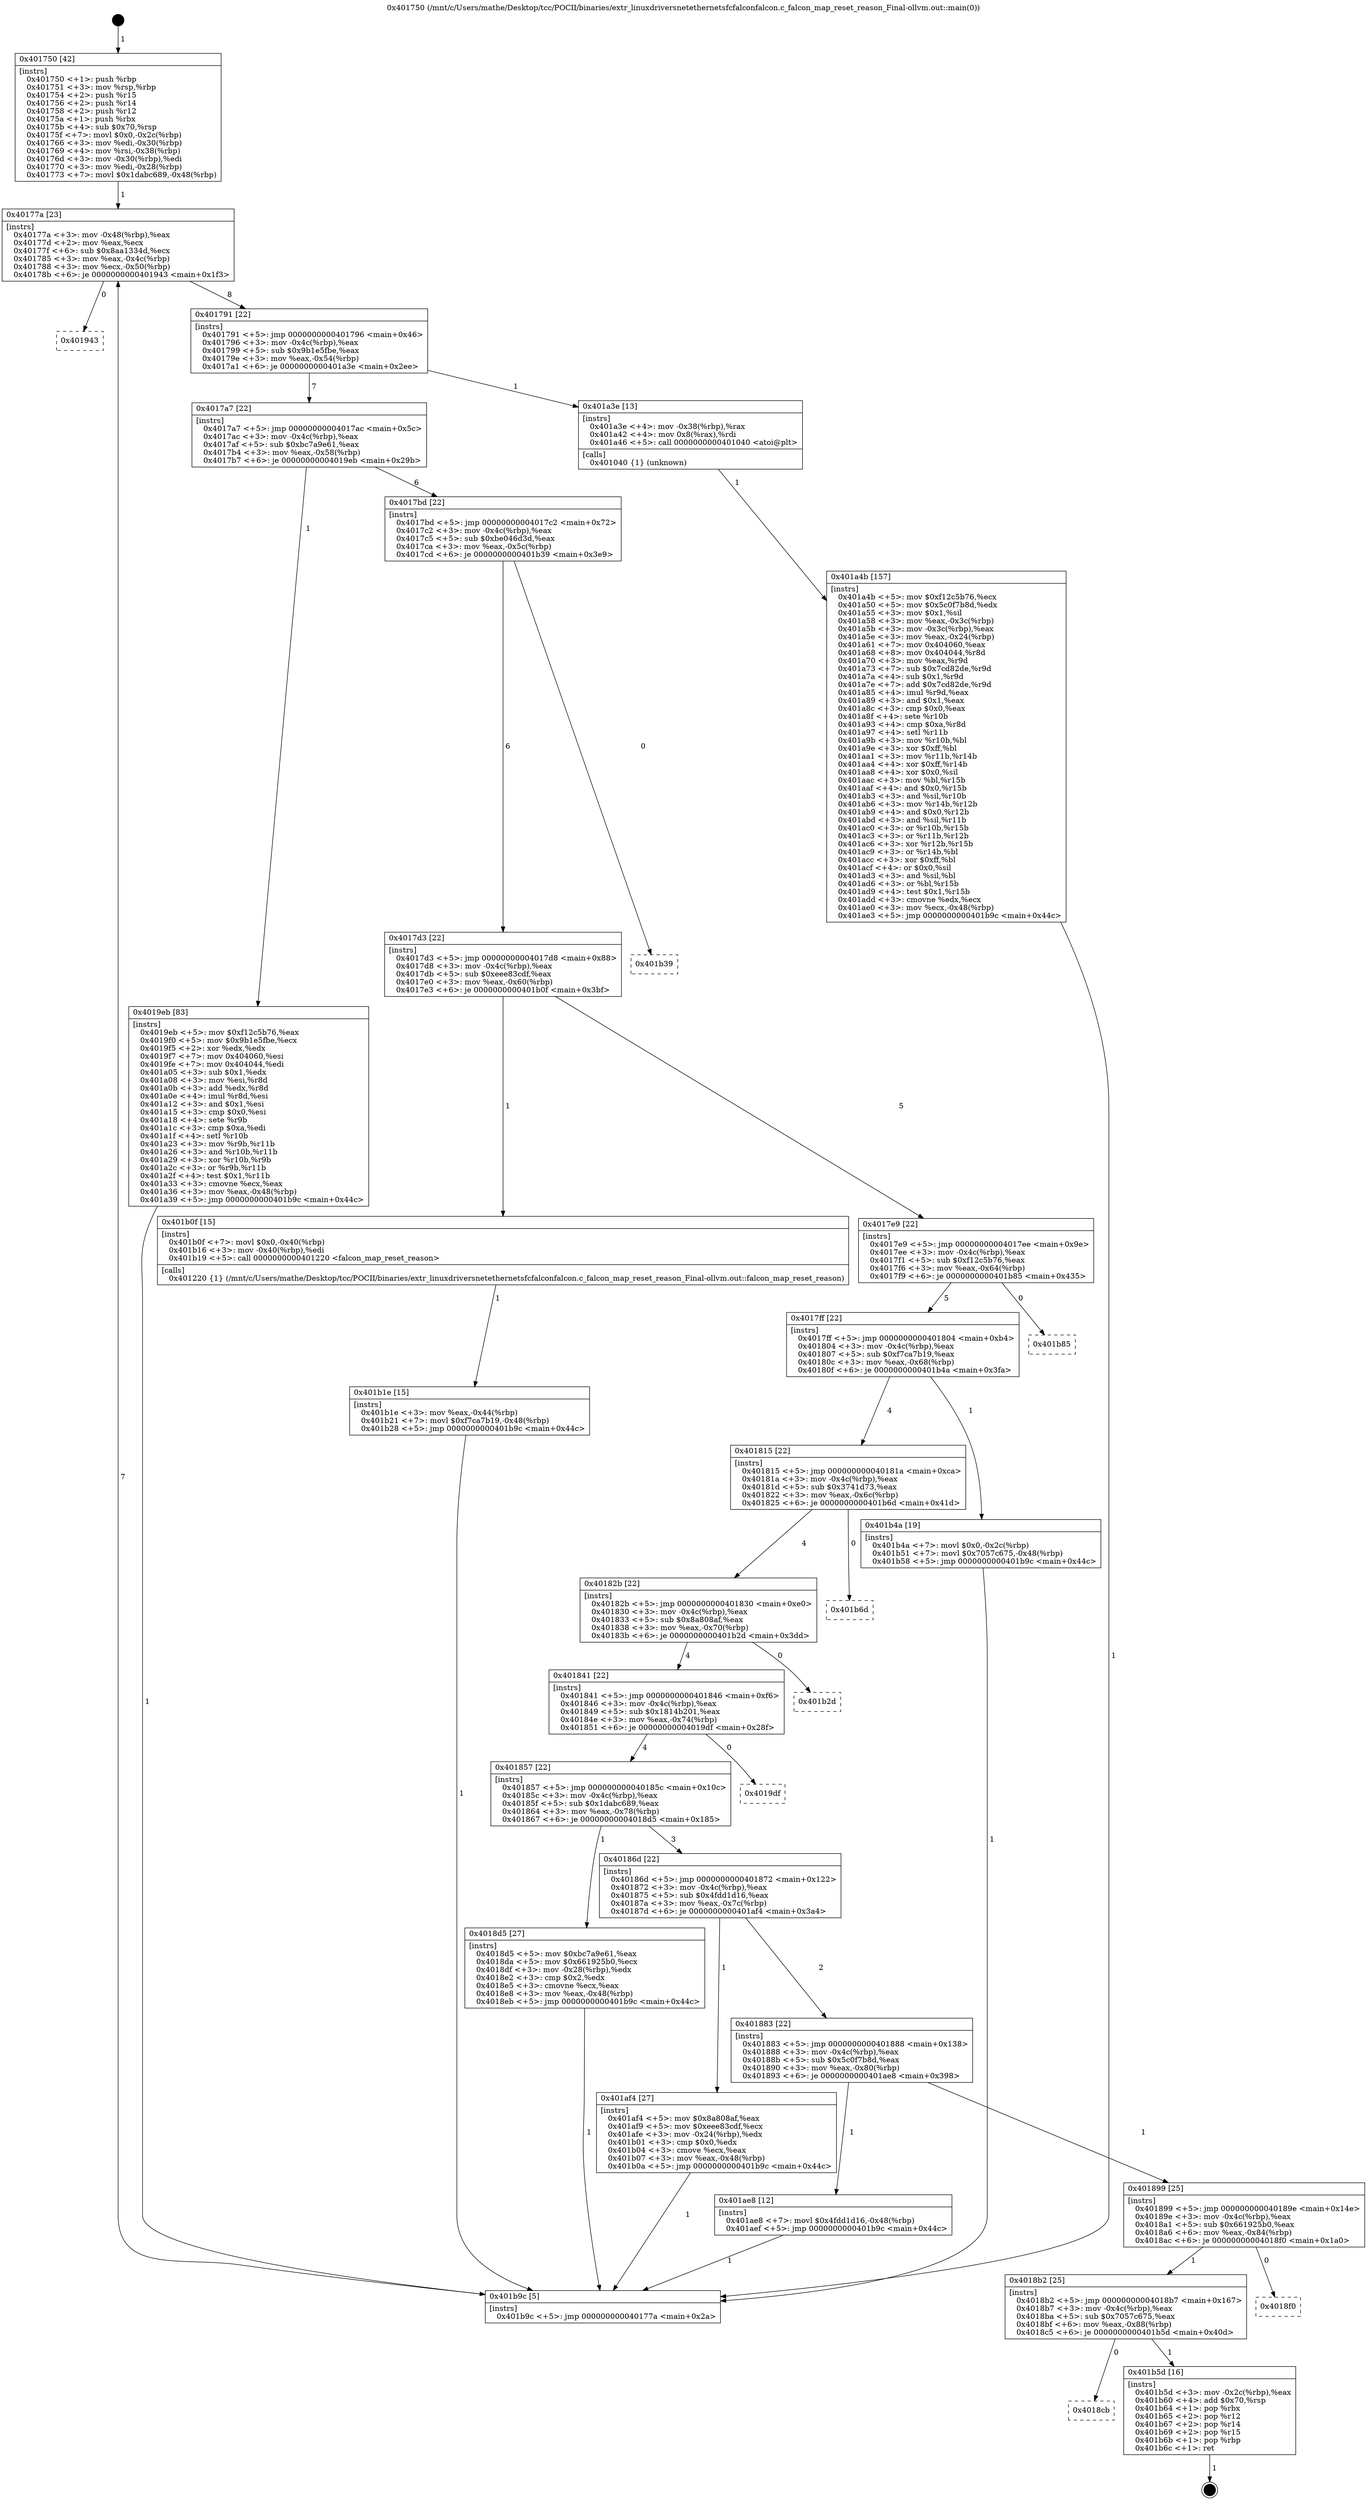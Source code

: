 digraph "0x401750" {
  label = "0x401750 (/mnt/c/Users/mathe/Desktop/tcc/POCII/binaries/extr_linuxdriversnetethernetsfcfalconfalcon.c_falcon_map_reset_reason_Final-ollvm.out::main(0))"
  labelloc = "t"
  node[shape=record]

  Entry [label="",width=0.3,height=0.3,shape=circle,fillcolor=black,style=filled]
  "0x40177a" [label="{
     0x40177a [23]\l
     | [instrs]\l
     &nbsp;&nbsp;0x40177a \<+3\>: mov -0x48(%rbp),%eax\l
     &nbsp;&nbsp;0x40177d \<+2\>: mov %eax,%ecx\l
     &nbsp;&nbsp;0x40177f \<+6\>: sub $0x8aa1334d,%ecx\l
     &nbsp;&nbsp;0x401785 \<+3\>: mov %eax,-0x4c(%rbp)\l
     &nbsp;&nbsp;0x401788 \<+3\>: mov %ecx,-0x50(%rbp)\l
     &nbsp;&nbsp;0x40178b \<+6\>: je 0000000000401943 \<main+0x1f3\>\l
  }"]
  "0x401943" [label="{
     0x401943\l
  }", style=dashed]
  "0x401791" [label="{
     0x401791 [22]\l
     | [instrs]\l
     &nbsp;&nbsp;0x401791 \<+5\>: jmp 0000000000401796 \<main+0x46\>\l
     &nbsp;&nbsp;0x401796 \<+3\>: mov -0x4c(%rbp),%eax\l
     &nbsp;&nbsp;0x401799 \<+5\>: sub $0x9b1e5fbe,%eax\l
     &nbsp;&nbsp;0x40179e \<+3\>: mov %eax,-0x54(%rbp)\l
     &nbsp;&nbsp;0x4017a1 \<+6\>: je 0000000000401a3e \<main+0x2ee\>\l
  }"]
  Exit [label="",width=0.3,height=0.3,shape=circle,fillcolor=black,style=filled,peripheries=2]
  "0x401a3e" [label="{
     0x401a3e [13]\l
     | [instrs]\l
     &nbsp;&nbsp;0x401a3e \<+4\>: mov -0x38(%rbp),%rax\l
     &nbsp;&nbsp;0x401a42 \<+4\>: mov 0x8(%rax),%rdi\l
     &nbsp;&nbsp;0x401a46 \<+5\>: call 0000000000401040 \<atoi@plt\>\l
     | [calls]\l
     &nbsp;&nbsp;0x401040 \{1\} (unknown)\l
  }"]
  "0x4017a7" [label="{
     0x4017a7 [22]\l
     | [instrs]\l
     &nbsp;&nbsp;0x4017a7 \<+5\>: jmp 00000000004017ac \<main+0x5c\>\l
     &nbsp;&nbsp;0x4017ac \<+3\>: mov -0x4c(%rbp),%eax\l
     &nbsp;&nbsp;0x4017af \<+5\>: sub $0xbc7a9e61,%eax\l
     &nbsp;&nbsp;0x4017b4 \<+3\>: mov %eax,-0x58(%rbp)\l
     &nbsp;&nbsp;0x4017b7 \<+6\>: je 00000000004019eb \<main+0x29b\>\l
  }"]
  "0x4018cb" [label="{
     0x4018cb\l
  }", style=dashed]
  "0x4019eb" [label="{
     0x4019eb [83]\l
     | [instrs]\l
     &nbsp;&nbsp;0x4019eb \<+5\>: mov $0xf12c5b76,%eax\l
     &nbsp;&nbsp;0x4019f0 \<+5\>: mov $0x9b1e5fbe,%ecx\l
     &nbsp;&nbsp;0x4019f5 \<+2\>: xor %edx,%edx\l
     &nbsp;&nbsp;0x4019f7 \<+7\>: mov 0x404060,%esi\l
     &nbsp;&nbsp;0x4019fe \<+7\>: mov 0x404044,%edi\l
     &nbsp;&nbsp;0x401a05 \<+3\>: sub $0x1,%edx\l
     &nbsp;&nbsp;0x401a08 \<+3\>: mov %esi,%r8d\l
     &nbsp;&nbsp;0x401a0b \<+3\>: add %edx,%r8d\l
     &nbsp;&nbsp;0x401a0e \<+4\>: imul %r8d,%esi\l
     &nbsp;&nbsp;0x401a12 \<+3\>: and $0x1,%esi\l
     &nbsp;&nbsp;0x401a15 \<+3\>: cmp $0x0,%esi\l
     &nbsp;&nbsp;0x401a18 \<+4\>: sete %r9b\l
     &nbsp;&nbsp;0x401a1c \<+3\>: cmp $0xa,%edi\l
     &nbsp;&nbsp;0x401a1f \<+4\>: setl %r10b\l
     &nbsp;&nbsp;0x401a23 \<+3\>: mov %r9b,%r11b\l
     &nbsp;&nbsp;0x401a26 \<+3\>: and %r10b,%r11b\l
     &nbsp;&nbsp;0x401a29 \<+3\>: xor %r10b,%r9b\l
     &nbsp;&nbsp;0x401a2c \<+3\>: or %r9b,%r11b\l
     &nbsp;&nbsp;0x401a2f \<+4\>: test $0x1,%r11b\l
     &nbsp;&nbsp;0x401a33 \<+3\>: cmovne %ecx,%eax\l
     &nbsp;&nbsp;0x401a36 \<+3\>: mov %eax,-0x48(%rbp)\l
     &nbsp;&nbsp;0x401a39 \<+5\>: jmp 0000000000401b9c \<main+0x44c\>\l
  }"]
  "0x4017bd" [label="{
     0x4017bd [22]\l
     | [instrs]\l
     &nbsp;&nbsp;0x4017bd \<+5\>: jmp 00000000004017c2 \<main+0x72\>\l
     &nbsp;&nbsp;0x4017c2 \<+3\>: mov -0x4c(%rbp),%eax\l
     &nbsp;&nbsp;0x4017c5 \<+5\>: sub $0xbe046d3d,%eax\l
     &nbsp;&nbsp;0x4017ca \<+3\>: mov %eax,-0x5c(%rbp)\l
     &nbsp;&nbsp;0x4017cd \<+6\>: je 0000000000401b39 \<main+0x3e9\>\l
  }"]
  "0x401b5d" [label="{
     0x401b5d [16]\l
     | [instrs]\l
     &nbsp;&nbsp;0x401b5d \<+3\>: mov -0x2c(%rbp),%eax\l
     &nbsp;&nbsp;0x401b60 \<+4\>: add $0x70,%rsp\l
     &nbsp;&nbsp;0x401b64 \<+1\>: pop %rbx\l
     &nbsp;&nbsp;0x401b65 \<+2\>: pop %r12\l
     &nbsp;&nbsp;0x401b67 \<+2\>: pop %r14\l
     &nbsp;&nbsp;0x401b69 \<+2\>: pop %r15\l
     &nbsp;&nbsp;0x401b6b \<+1\>: pop %rbp\l
     &nbsp;&nbsp;0x401b6c \<+1\>: ret\l
  }"]
  "0x401b39" [label="{
     0x401b39\l
  }", style=dashed]
  "0x4017d3" [label="{
     0x4017d3 [22]\l
     | [instrs]\l
     &nbsp;&nbsp;0x4017d3 \<+5\>: jmp 00000000004017d8 \<main+0x88\>\l
     &nbsp;&nbsp;0x4017d8 \<+3\>: mov -0x4c(%rbp),%eax\l
     &nbsp;&nbsp;0x4017db \<+5\>: sub $0xeee83cdf,%eax\l
     &nbsp;&nbsp;0x4017e0 \<+3\>: mov %eax,-0x60(%rbp)\l
     &nbsp;&nbsp;0x4017e3 \<+6\>: je 0000000000401b0f \<main+0x3bf\>\l
  }"]
  "0x4018b2" [label="{
     0x4018b2 [25]\l
     | [instrs]\l
     &nbsp;&nbsp;0x4018b2 \<+5\>: jmp 00000000004018b7 \<main+0x167\>\l
     &nbsp;&nbsp;0x4018b7 \<+3\>: mov -0x4c(%rbp),%eax\l
     &nbsp;&nbsp;0x4018ba \<+5\>: sub $0x7057c675,%eax\l
     &nbsp;&nbsp;0x4018bf \<+6\>: mov %eax,-0x88(%rbp)\l
     &nbsp;&nbsp;0x4018c5 \<+6\>: je 0000000000401b5d \<main+0x40d\>\l
  }"]
  "0x401b0f" [label="{
     0x401b0f [15]\l
     | [instrs]\l
     &nbsp;&nbsp;0x401b0f \<+7\>: movl $0x0,-0x40(%rbp)\l
     &nbsp;&nbsp;0x401b16 \<+3\>: mov -0x40(%rbp),%edi\l
     &nbsp;&nbsp;0x401b19 \<+5\>: call 0000000000401220 \<falcon_map_reset_reason\>\l
     | [calls]\l
     &nbsp;&nbsp;0x401220 \{1\} (/mnt/c/Users/mathe/Desktop/tcc/POCII/binaries/extr_linuxdriversnetethernetsfcfalconfalcon.c_falcon_map_reset_reason_Final-ollvm.out::falcon_map_reset_reason)\l
  }"]
  "0x4017e9" [label="{
     0x4017e9 [22]\l
     | [instrs]\l
     &nbsp;&nbsp;0x4017e9 \<+5\>: jmp 00000000004017ee \<main+0x9e\>\l
     &nbsp;&nbsp;0x4017ee \<+3\>: mov -0x4c(%rbp),%eax\l
     &nbsp;&nbsp;0x4017f1 \<+5\>: sub $0xf12c5b76,%eax\l
     &nbsp;&nbsp;0x4017f6 \<+3\>: mov %eax,-0x64(%rbp)\l
     &nbsp;&nbsp;0x4017f9 \<+6\>: je 0000000000401b85 \<main+0x435\>\l
  }"]
  "0x4018f0" [label="{
     0x4018f0\l
  }", style=dashed]
  "0x401b85" [label="{
     0x401b85\l
  }", style=dashed]
  "0x4017ff" [label="{
     0x4017ff [22]\l
     | [instrs]\l
     &nbsp;&nbsp;0x4017ff \<+5\>: jmp 0000000000401804 \<main+0xb4\>\l
     &nbsp;&nbsp;0x401804 \<+3\>: mov -0x4c(%rbp),%eax\l
     &nbsp;&nbsp;0x401807 \<+5\>: sub $0xf7ca7b19,%eax\l
     &nbsp;&nbsp;0x40180c \<+3\>: mov %eax,-0x68(%rbp)\l
     &nbsp;&nbsp;0x40180f \<+6\>: je 0000000000401b4a \<main+0x3fa\>\l
  }"]
  "0x401b1e" [label="{
     0x401b1e [15]\l
     | [instrs]\l
     &nbsp;&nbsp;0x401b1e \<+3\>: mov %eax,-0x44(%rbp)\l
     &nbsp;&nbsp;0x401b21 \<+7\>: movl $0xf7ca7b19,-0x48(%rbp)\l
     &nbsp;&nbsp;0x401b28 \<+5\>: jmp 0000000000401b9c \<main+0x44c\>\l
  }"]
  "0x401b4a" [label="{
     0x401b4a [19]\l
     | [instrs]\l
     &nbsp;&nbsp;0x401b4a \<+7\>: movl $0x0,-0x2c(%rbp)\l
     &nbsp;&nbsp;0x401b51 \<+7\>: movl $0x7057c675,-0x48(%rbp)\l
     &nbsp;&nbsp;0x401b58 \<+5\>: jmp 0000000000401b9c \<main+0x44c\>\l
  }"]
  "0x401815" [label="{
     0x401815 [22]\l
     | [instrs]\l
     &nbsp;&nbsp;0x401815 \<+5\>: jmp 000000000040181a \<main+0xca\>\l
     &nbsp;&nbsp;0x40181a \<+3\>: mov -0x4c(%rbp),%eax\l
     &nbsp;&nbsp;0x40181d \<+5\>: sub $0x3741d73,%eax\l
     &nbsp;&nbsp;0x401822 \<+3\>: mov %eax,-0x6c(%rbp)\l
     &nbsp;&nbsp;0x401825 \<+6\>: je 0000000000401b6d \<main+0x41d\>\l
  }"]
  "0x401899" [label="{
     0x401899 [25]\l
     | [instrs]\l
     &nbsp;&nbsp;0x401899 \<+5\>: jmp 000000000040189e \<main+0x14e\>\l
     &nbsp;&nbsp;0x40189e \<+3\>: mov -0x4c(%rbp),%eax\l
     &nbsp;&nbsp;0x4018a1 \<+5\>: sub $0x661925b0,%eax\l
     &nbsp;&nbsp;0x4018a6 \<+6\>: mov %eax,-0x84(%rbp)\l
     &nbsp;&nbsp;0x4018ac \<+6\>: je 00000000004018f0 \<main+0x1a0\>\l
  }"]
  "0x401b6d" [label="{
     0x401b6d\l
  }", style=dashed]
  "0x40182b" [label="{
     0x40182b [22]\l
     | [instrs]\l
     &nbsp;&nbsp;0x40182b \<+5\>: jmp 0000000000401830 \<main+0xe0\>\l
     &nbsp;&nbsp;0x401830 \<+3\>: mov -0x4c(%rbp),%eax\l
     &nbsp;&nbsp;0x401833 \<+5\>: sub $0x8a808af,%eax\l
     &nbsp;&nbsp;0x401838 \<+3\>: mov %eax,-0x70(%rbp)\l
     &nbsp;&nbsp;0x40183b \<+6\>: je 0000000000401b2d \<main+0x3dd\>\l
  }"]
  "0x401ae8" [label="{
     0x401ae8 [12]\l
     | [instrs]\l
     &nbsp;&nbsp;0x401ae8 \<+7\>: movl $0x4fdd1d16,-0x48(%rbp)\l
     &nbsp;&nbsp;0x401aef \<+5\>: jmp 0000000000401b9c \<main+0x44c\>\l
  }"]
  "0x401b2d" [label="{
     0x401b2d\l
  }", style=dashed]
  "0x401841" [label="{
     0x401841 [22]\l
     | [instrs]\l
     &nbsp;&nbsp;0x401841 \<+5\>: jmp 0000000000401846 \<main+0xf6\>\l
     &nbsp;&nbsp;0x401846 \<+3\>: mov -0x4c(%rbp),%eax\l
     &nbsp;&nbsp;0x401849 \<+5\>: sub $0x1814b201,%eax\l
     &nbsp;&nbsp;0x40184e \<+3\>: mov %eax,-0x74(%rbp)\l
     &nbsp;&nbsp;0x401851 \<+6\>: je 00000000004019df \<main+0x28f\>\l
  }"]
  "0x401883" [label="{
     0x401883 [22]\l
     | [instrs]\l
     &nbsp;&nbsp;0x401883 \<+5\>: jmp 0000000000401888 \<main+0x138\>\l
     &nbsp;&nbsp;0x401888 \<+3\>: mov -0x4c(%rbp),%eax\l
     &nbsp;&nbsp;0x40188b \<+5\>: sub $0x5c0f7b8d,%eax\l
     &nbsp;&nbsp;0x401890 \<+3\>: mov %eax,-0x80(%rbp)\l
     &nbsp;&nbsp;0x401893 \<+6\>: je 0000000000401ae8 \<main+0x398\>\l
  }"]
  "0x4019df" [label="{
     0x4019df\l
  }", style=dashed]
  "0x401857" [label="{
     0x401857 [22]\l
     | [instrs]\l
     &nbsp;&nbsp;0x401857 \<+5\>: jmp 000000000040185c \<main+0x10c\>\l
     &nbsp;&nbsp;0x40185c \<+3\>: mov -0x4c(%rbp),%eax\l
     &nbsp;&nbsp;0x40185f \<+5\>: sub $0x1dabc689,%eax\l
     &nbsp;&nbsp;0x401864 \<+3\>: mov %eax,-0x78(%rbp)\l
     &nbsp;&nbsp;0x401867 \<+6\>: je 00000000004018d5 \<main+0x185\>\l
  }"]
  "0x401af4" [label="{
     0x401af4 [27]\l
     | [instrs]\l
     &nbsp;&nbsp;0x401af4 \<+5\>: mov $0x8a808af,%eax\l
     &nbsp;&nbsp;0x401af9 \<+5\>: mov $0xeee83cdf,%ecx\l
     &nbsp;&nbsp;0x401afe \<+3\>: mov -0x24(%rbp),%edx\l
     &nbsp;&nbsp;0x401b01 \<+3\>: cmp $0x0,%edx\l
     &nbsp;&nbsp;0x401b04 \<+3\>: cmove %ecx,%eax\l
     &nbsp;&nbsp;0x401b07 \<+3\>: mov %eax,-0x48(%rbp)\l
     &nbsp;&nbsp;0x401b0a \<+5\>: jmp 0000000000401b9c \<main+0x44c\>\l
  }"]
  "0x4018d5" [label="{
     0x4018d5 [27]\l
     | [instrs]\l
     &nbsp;&nbsp;0x4018d5 \<+5\>: mov $0xbc7a9e61,%eax\l
     &nbsp;&nbsp;0x4018da \<+5\>: mov $0x661925b0,%ecx\l
     &nbsp;&nbsp;0x4018df \<+3\>: mov -0x28(%rbp),%edx\l
     &nbsp;&nbsp;0x4018e2 \<+3\>: cmp $0x2,%edx\l
     &nbsp;&nbsp;0x4018e5 \<+3\>: cmovne %ecx,%eax\l
     &nbsp;&nbsp;0x4018e8 \<+3\>: mov %eax,-0x48(%rbp)\l
     &nbsp;&nbsp;0x4018eb \<+5\>: jmp 0000000000401b9c \<main+0x44c\>\l
  }"]
  "0x40186d" [label="{
     0x40186d [22]\l
     | [instrs]\l
     &nbsp;&nbsp;0x40186d \<+5\>: jmp 0000000000401872 \<main+0x122\>\l
     &nbsp;&nbsp;0x401872 \<+3\>: mov -0x4c(%rbp),%eax\l
     &nbsp;&nbsp;0x401875 \<+5\>: sub $0x4fdd1d16,%eax\l
     &nbsp;&nbsp;0x40187a \<+3\>: mov %eax,-0x7c(%rbp)\l
     &nbsp;&nbsp;0x40187d \<+6\>: je 0000000000401af4 \<main+0x3a4\>\l
  }"]
  "0x401b9c" [label="{
     0x401b9c [5]\l
     | [instrs]\l
     &nbsp;&nbsp;0x401b9c \<+5\>: jmp 000000000040177a \<main+0x2a\>\l
  }"]
  "0x401750" [label="{
     0x401750 [42]\l
     | [instrs]\l
     &nbsp;&nbsp;0x401750 \<+1\>: push %rbp\l
     &nbsp;&nbsp;0x401751 \<+3\>: mov %rsp,%rbp\l
     &nbsp;&nbsp;0x401754 \<+2\>: push %r15\l
     &nbsp;&nbsp;0x401756 \<+2\>: push %r14\l
     &nbsp;&nbsp;0x401758 \<+2\>: push %r12\l
     &nbsp;&nbsp;0x40175a \<+1\>: push %rbx\l
     &nbsp;&nbsp;0x40175b \<+4\>: sub $0x70,%rsp\l
     &nbsp;&nbsp;0x40175f \<+7\>: movl $0x0,-0x2c(%rbp)\l
     &nbsp;&nbsp;0x401766 \<+3\>: mov %edi,-0x30(%rbp)\l
     &nbsp;&nbsp;0x401769 \<+4\>: mov %rsi,-0x38(%rbp)\l
     &nbsp;&nbsp;0x40176d \<+3\>: mov -0x30(%rbp),%edi\l
     &nbsp;&nbsp;0x401770 \<+3\>: mov %edi,-0x28(%rbp)\l
     &nbsp;&nbsp;0x401773 \<+7\>: movl $0x1dabc689,-0x48(%rbp)\l
  }"]
  "0x401a4b" [label="{
     0x401a4b [157]\l
     | [instrs]\l
     &nbsp;&nbsp;0x401a4b \<+5\>: mov $0xf12c5b76,%ecx\l
     &nbsp;&nbsp;0x401a50 \<+5\>: mov $0x5c0f7b8d,%edx\l
     &nbsp;&nbsp;0x401a55 \<+3\>: mov $0x1,%sil\l
     &nbsp;&nbsp;0x401a58 \<+3\>: mov %eax,-0x3c(%rbp)\l
     &nbsp;&nbsp;0x401a5b \<+3\>: mov -0x3c(%rbp),%eax\l
     &nbsp;&nbsp;0x401a5e \<+3\>: mov %eax,-0x24(%rbp)\l
     &nbsp;&nbsp;0x401a61 \<+7\>: mov 0x404060,%eax\l
     &nbsp;&nbsp;0x401a68 \<+8\>: mov 0x404044,%r8d\l
     &nbsp;&nbsp;0x401a70 \<+3\>: mov %eax,%r9d\l
     &nbsp;&nbsp;0x401a73 \<+7\>: sub $0x7cd82de,%r9d\l
     &nbsp;&nbsp;0x401a7a \<+4\>: sub $0x1,%r9d\l
     &nbsp;&nbsp;0x401a7e \<+7\>: add $0x7cd82de,%r9d\l
     &nbsp;&nbsp;0x401a85 \<+4\>: imul %r9d,%eax\l
     &nbsp;&nbsp;0x401a89 \<+3\>: and $0x1,%eax\l
     &nbsp;&nbsp;0x401a8c \<+3\>: cmp $0x0,%eax\l
     &nbsp;&nbsp;0x401a8f \<+4\>: sete %r10b\l
     &nbsp;&nbsp;0x401a93 \<+4\>: cmp $0xa,%r8d\l
     &nbsp;&nbsp;0x401a97 \<+4\>: setl %r11b\l
     &nbsp;&nbsp;0x401a9b \<+3\>: mov %r10b,%bl\l
     &nbsp;&nbsp;0x401a9e \<+3\>: xor $0xff,%bl\l
     &nbsp;&nbsp;0x401aa1 \<+3\>: mov %r11b,%r14b\l
     &nbsp;&nbsp;0x401aa4 \<+4\>: xor $0xff,%r14b\l
     &nbsp;&nbsp;0x401aa8 \<+4\>: xor $0x0,%sil\l
     &nbsp;&nbsp;0x401aac \<+3\>: mov %bl,%r15b\l
     &nbsp;&nbsp;0x401aaf \<+4\>: and $0x0,%r15b\l
     &nbsp;&nbsp;0x401ab3 \<+3\>: and %sil,%r10b\l
     &nbsp;&nbsp;0x401ab6 \<+3\>: mov %r14b,%r12b\l
     &nbsp;&nbsp;0x401ab9 \<+4\>: and $0x0,%r12b\l
     &nbsp;&nbsp;0x401abd \<+3\>: and %sil,%r11b\l
     &nbsp;&nbsp;0x401ac0 \<+3\>: or %r10b,%r15b\l
     &nbsp;&nbsp;0x401ac3 \<+3\>: or %r11b,%r12b\l
     &nbsp;&nbsp;0x401ac6 \<+3\>: xor %r12b,%r15b\l
     &nbsp;&nbsp;0x401ac9 \<+3\>: or %r14b,%bl\l
     &nbsp;&nbsp;0x401acc \<+3\>: xor $0xff,%bl\l
     &nbsp;&nbsp;0x401acf \<+4\>: or $0x0,%sil\l
     &nbsp;&nbsp;0x401ad3 \<+3\>: and %sil,%bl\l
     &nbsp;&nbsp;0x401ad6 \<+3\>: or %bl,%r15b\l
     &nbsp;&nbsp;0x401ad9 \<+4\>: test $0x1,%r15b\l
     &nbsp;&nbsp;0x401add \<+3\>: cmovne %edx,%ecx\l
     &nbsp;&nbsp;0x401ae0 \<+3\>: mov %ecx,-0x48(%rbp)\l
     &nbsp;&nbsp;0x401ae3 \<+5\>: jmp 0000000000401b9c \<main+0x44c\>\l
  }"]
  Entry -> "0x401750" [label=" 1"]
  "0x40177a" -> "0x401943" [label=" 0"]
  "0x40177a" -> "0x401791" [label=" 8"]
  "0x401b5d" -> Exit [label=" 1"]
  "0x401791" -> "0x401a3e" [label=" 1"]
  "0x401791" -> "0x4017a7" [label=" 7"]
  "0x4018b2" -> "0x4018cb" [label=" 0"]
  "0x4017a7" -> "0x4019eb" [label=" 1"]
  "0x4017a7" -> "0x4017bd" [label=" 6"]
  "0x4018b2" -> "0x401b5d" [label=" 1"]
  "0x4017bd" -> "0x401b39" [label=" 0"]
  "0x4017bd" -> "0x4017d3" [label=" 6"]
  "0x401899" -> "0x4018b2" [label=" 1"]
  "0x4017d3" -> "0x401b0f" [label=" 1"]
  "0x4017d3" -> "0x4017e9" [label=" 5"]
  "0x401899" -> "0x4018f0" [label=" 0"]
  "0x4017e9" -> "0x401b85" [label=" 0"]
  "0x4017e9" -> "0x4017ff" [label=" 5"]
  "0x401b4a" -> "0x401b9c" [label=" 1"]
  "0x4017ff" -> "0x401b4a" [label=" 1"]
  "0x4017ff" -> "0x401815" [label=" 4"]
  "0x401b1e" -> "0x401b9c" [label=" 1"]
  "0x401815" -> "0x401b6d" [label=" 0"]
  "0x401815" -> "0x40182b" [label=" 4"]
  "0x401b0f" -> "0x401b1e" [label=" 1"]
  "0x40182b" -> "0x401b2d" [label=" 0"]
  "0x40182b" -> "0x401841" [label=" 4"]
  "0x401af4" -> "0x401b9c" [label=" 1"]
  "0x401841" -> "0x4019df" [label=" 0"]
  "0x401841" -> "0x401857" [label=" 4"]
  "0x401883" -> "0x401899" [label=" 1"]
  "0x401857" -> "0x4018d5" [label=" 1"]
  "0x401857" -> "0x40186d" [label=" 3"]
  "0x4018d5" -> "0x401b9c" [label=" 1"]
  "0x401750" -> "0x40177a" [label=" 1"]
  "0x401b9c" -> "0x40177a" [label=" 7"]
  "0x4019eb" -> "0x401b9c" [label=" 1"]
  "0x401a3e" -> "0x401a4b" [label=" 1"]
  "0x401a4b" -> "0x401b9c" [label=" 1"]
  "0x401883" -> "0x401ae8" [label=" 1"]
  "0x40186d" -> "0x401af4" [label=" 1"]
  "0x40186d" -> "0x401883" [label=" 2"]
  "0x401ae8" -> "0x401b9c" [label=" 1"]
}
